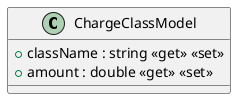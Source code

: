 @startuml
class ChargeClassModel {
    + className : string <<get>> <<set>>
    + amount : double <<get>> <<set>>
}
@enduml
